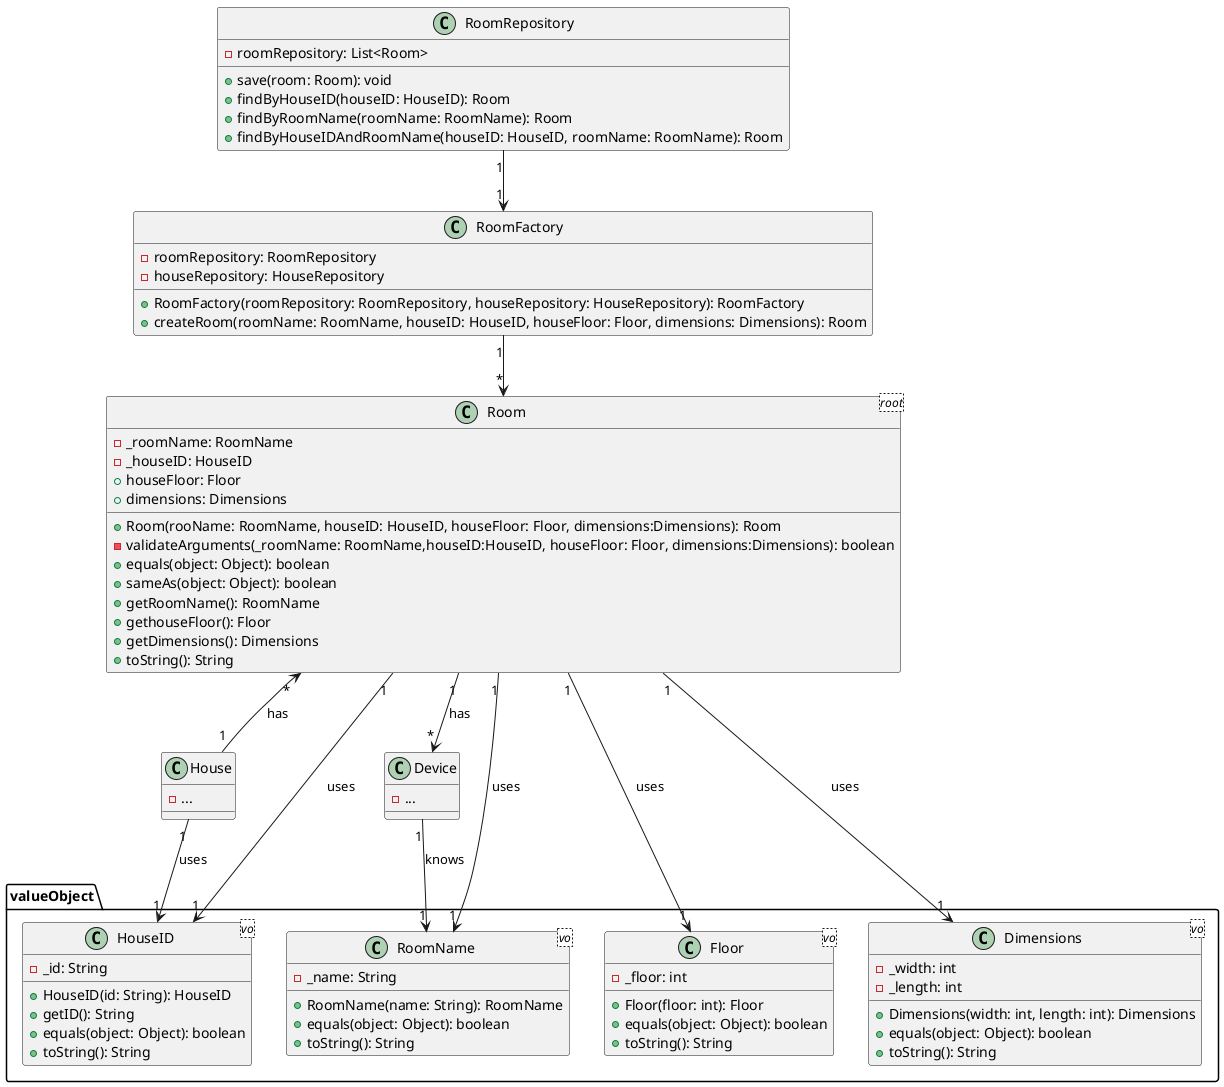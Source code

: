 @startuml


class Room <root> {
    - _roomName: RoomName
    - _houseID: HouseID
    + houseFloor: Floor
    + dimensions: Dimensions
    + Room(rooName: RoomName, houseID: HouseID, houseFloor: Floor, dimensions:Dimensions): Room
    - validateArguments(_roomName: RoomName,houseID:HouseID, houseFloor: Floor, dimensions:Dimensions): boolean
    + equals(object: Object): boolean
    + sameAs(object: Object): boolean
    + getRoomName(): RoomName
    + gethouseFloor(): Floor
    + getDimensions(): Dimensions
    + toString(): String
}

package valueObject {
    class RoomName <vo> {
        - _name: String
        + RoomName(name: String): RoomName
        + equals(object: Object): boolean
        + toString(): String
    }
    class HouseID <vo> {
        - _id: String
        + HouseID(id: String): HouseID
        + getID(): String
        + equals(object: Object): boolean
        + toString(): String
    }
    class Floor <vo> {
        - _floor: int
        + Floor(floor: int): Floor
        + equals(object: Object): boolean
        + toString(): String
    }
    class Dimensions <vo> {
        - _width: int
        - _length: int
        + Dimensions(width: int, length: int): Dimensions
        + equals(object: Object): boolean
        + toString(): String
    }
}

class RoomRepository {
    - roomRepository: List<Room>
    + save(room: Room): void
    + findByHouseID(houseID: HouseID): Room
    + findByRoomName(roomName: RoomName): Room
    + findByHouseIDAndRoomName(houseID: HouseID, roomName: RoomName): Room
}

class RoomFactory {
    - roomRepository: RoomRepository
    - houseRepository: HouseRepository
    + RoomFactory(roomRepository: RoomRepository, houseRepository: HouseRepository): RoomFactory
    + createRoom(roomName: RoomName, houseID: HouseID, houseFloor: Floor, dimensions: Dimensions): Room
}

class Device {
    - ...
}

class House {
    - ...
}

RoomRepository "1" --> "1" RoomFactory
RoomFactory "1" --> "*" Room
Room "1" --> "1" RoomName : uses
Room "1" --> "1" HouseID : uses
Room "1" --> "1" Floor : uses
Room "1" --> "1" Dimensions : uses
Room "1" --> "*" Device : has
Device "1" --> "1" RoomName : knows
House "1" -left-> "*" Room : has
House "1" --> "1" HouseID : uses

@enduml